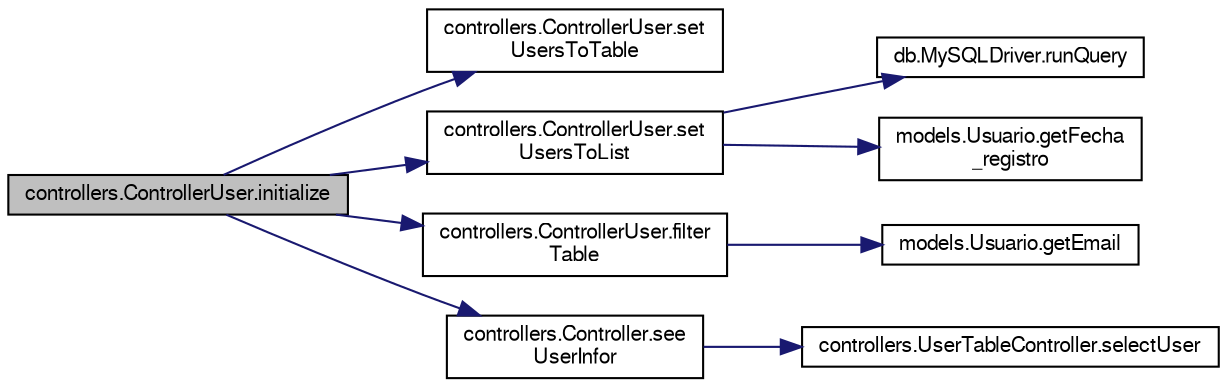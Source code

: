 digraph "controllers.ControllerUser.initialize"
{
  bgcolor="transparent";
  edge [fontname="FreeSans",fontsize="10",labelfontname="FreeSans",labelfontsize="10"];
  node [fontname="FreeSans",fontsize="10",shape=record];
  rankdir="LR";
  Node3 [label="controllers.ControllerUser.initialize",height=0.2,width=0.4,color="black", fillcolor="grey75", style="filled", fontcolor="black"];
  Node3 -> Node4 [color="midnightblue",fontsize="10",style="solid",fontname="FreeSans"];
  Node4 [label="controllers.ControllerUser.set\lUsersToTable",height=0.2,width=0.4,color="black",URL="$classcontrollers_1_1ControllerUser.html#a986e1385ff6610f52b46dc3bf1f749b3"];
  Node3 -> Node5 [color="midnightblue",fontsize="10",style="solid",fontname="FreeSans"];
  Node5 [label="controllers.ControllerUser.set\lUsersToList",height=0.2,width=0.4,color="black",URL="$classcontrollers_1_1ControllerUser.html#a072a42b45ef27a4ac0ed72ede97bda67"];
  Node5 -> Node6 [color="midnightblue",fontsize="10",style="solid",fontname="FreeSans"];
  Node6 [label="db.MySQLDriver.runQuery",height=0.2,width=0.4,color="black",URL="$classdb_1_1MySQLDriver.html#a88dbd83b514760694646f5cac76e9024"];
  Node5 -> Node7 [color="midnightblue",fontsize="10",style="solid",fontname="FreeSans"];
  Node7 [label="models.Usuario.getFecha\l_registro",height=0.2,width=0.4,color="black",URL="$classmodels_1_1Usuario.html#a08bf9d9db64f2fdcf11ca567b069b3f2"];
  Node3 -> Node8 [color="midnightblue",fontsize="10",style="solid",fontname="FreeSans"];
  Node8 [label="controllers.ControllerUser.filter\lTable",height=0.2,width=0.4,color="black",URL="$classcontrollers_1_1ControllerUser.html#a0dd7c2b8f62fa9b923c9a3667d4d4365"];
  Node8 -> Node9 [color="midnightblue",fontsize="10",style="solid",fontname="FreeSans"];
  Node9 [label="models.Usuario.getEmail",height=0.2,width=0.4,color="black",URL="$classmodels_1_1Usuario.html#a58913330ca5f782b2007fd431967cb84"];
  Node3 -> Node10 [color="midnightblue",fontsize="10",style="solid",fontname="FreeSans"];
  Node10 [label="controllers.Controller.see\lUserInfor",height=0.2,width=0.4,color="black",URL="$classcontrollers_1_1Controller.html#a0f581280270917a4714299a3fd9a99a5"];
  Node10 -> Node11 [color="midnightblue",fontsize="10",style="solid",fontname="FreeSans"];
  Node11 [label="controllers.UserTableController.selectUser",height=0.2,width=0.4,color="black",URL="$classcontrollers_1_1UserTableController.html#a86bb6db512fb64fa9117f2f01a0c51fa"];
}
